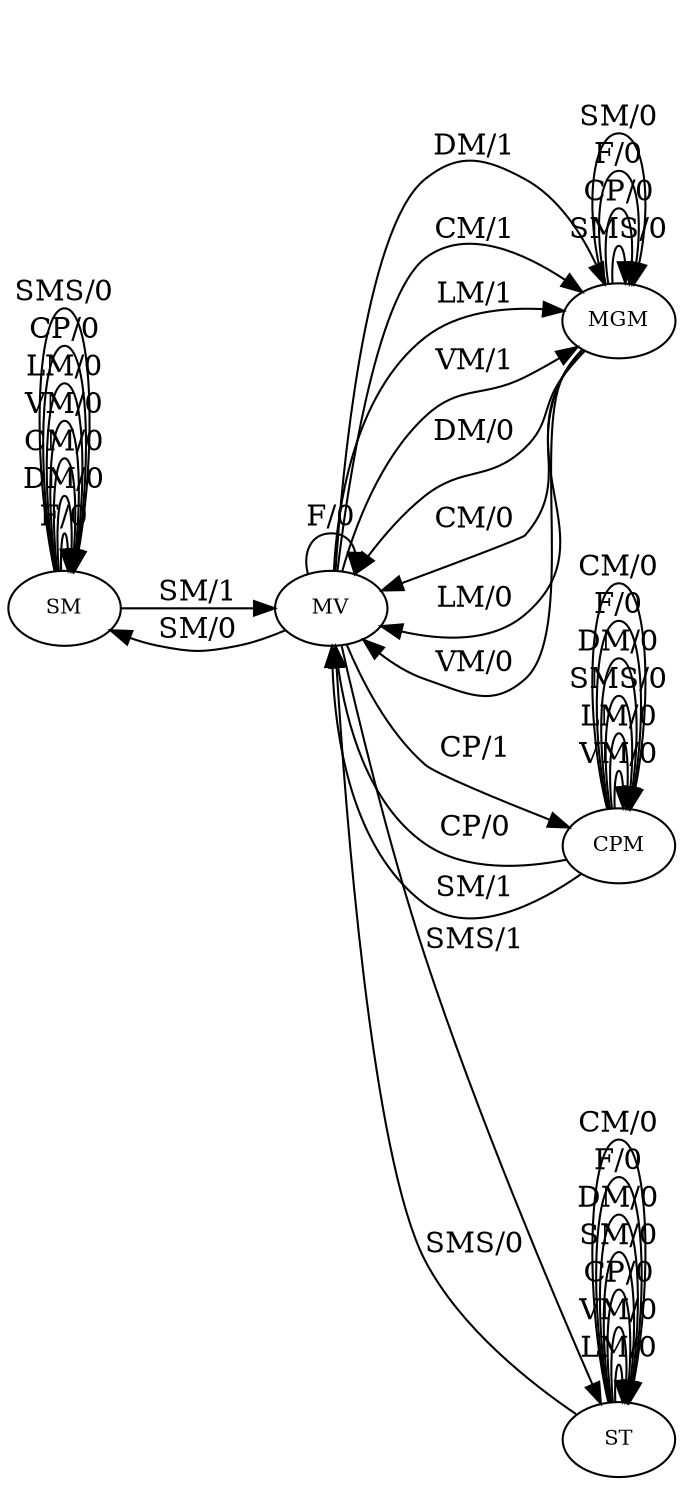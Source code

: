 digraph MefGraph{
	node [fontsize="10"]

                  	rankdir=LR
	0 [label="SM"]
	1 [label="MV"]
	2 [label="MGM"]
	3 [label="CPM"]
	4 [label="ST"]

	4 -> 4 [label="LM/0"]
	3 -> 3 [label="VM/0"]
	3 -> 3 [label="LM/0"]
	1 -> 2 [label="DM/1"]
	4 -> 4 [label="VM/0"]
	3 -> 1 [label="CP/0"]
	2 -> 1 [label="DM/0"]
	0 -> 0 [label="F/0"]
	4 -> 4 [label="CP/0"]
	2 -> 1 [label="CM/0"]
	1 -> 2 [label="CM/1"]
	3 -> 1 [label="SM/1"]
	1 -> 2 [label="LM/1"]
	0 -> 0 [label="DM/0"]
	4 -> 4 [label="SM/0"]
	2 -> 2 [label="SMS/0"]
	2 -> 1 [label="LM/0"]
	1 -> 2 [label="VM/1"]
	0 -> 0 [label="CM/0"]
	2 -> 2 [label="CP/0"]
	2 -> 1 [label="VM/0"]
	1 -> 3 [label="CP/1"]
	1 -> 1 [label="F/0"]
	2 -> 2 [label="F/0"]
	0 -> 0 [label="VM/0"]
	0 -> 0 [label="LM/0"]
	1 -> 4 [label="SMS/1"]
	1 -> 0 [label="SM/0"]
	0 -> 0 [label="CP/0"]
	3 -> 3 [label="SMS/0"]
	3 -> 3 [label="DM/0"]
	2 -> 2 [label="SM/0"]
	4 -> 1 [label="SMS/0"]
	4 -> 4 [label="DM/0"]
	3 -> 3 [label="F/0"]
	3 -> 3 [label="CM/0"]
	0 -> 0 [label="SMS/0"]
	0 -> 1 [label="SM/1"]
	4 -> 4 [label="F/0"]
	4 -> 4 [label="CM/0"]
}
